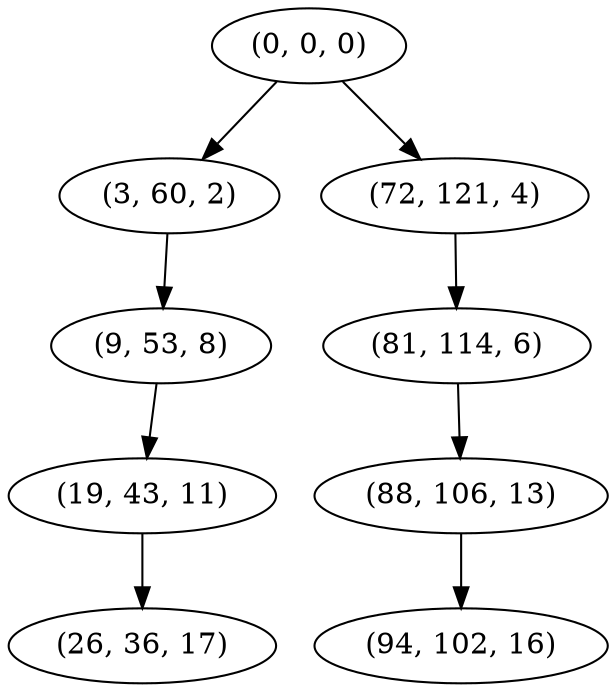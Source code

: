 digraph tree {
    "(0, 0, 0)";
    "(3, 60, 2)";
    "(9, 53, 8)";
    "(19, 43, 11)";
    "(26, 36, 17)";
    "(72, 121, 4)";
    "(81, 114, 6)";
    "(88, 106, 13)";
    "(94, 102, 16)";
    "(0, 0, 0)" -> "(3, 60, 2)";
    "(0, 0, 0)" -> "(72, 121, 4)";
    "(3, 60, 2)" -> "(9, 53, 8)";
    "(9, 53, 8)" -> "(19, 43, 11)";
    "(19, 43, 11)" -> "(26, 36, 17)";
    "(72, 121, 4)" -> "(81, 114, 6)";
    "(81, 114, 6)" -> "(88, 106, 13)";
    "(88, 106, 13)" -> "(94, 102, 16)";
}
